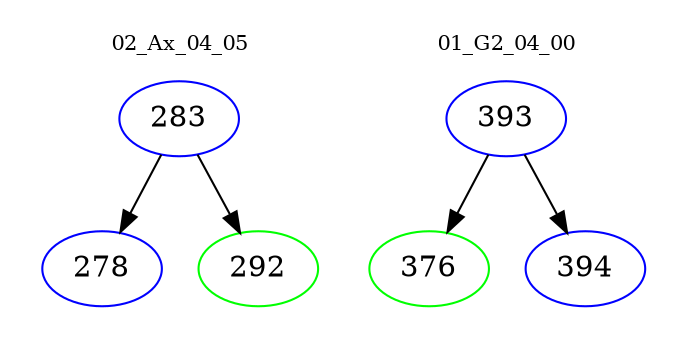 digraph{
subgraph cluster_0 {
color = white
label = "02_Ax_04_05";
fontsize=10;
T0_283 [label="283", color="blue"]
T0_283 -> T0_278 [color="black"]
T0_278 [label="278", color="blue"]
T0_283 -> T0_292 [color="black"]
T0_292 [label="292", color="green"]
}
subgraph cluster_1 {
color = white
label = "01_G2_04_00";
fontsize=10;
T1_393 [label="393", color="blue"]
T1_393 -> T1_376 [color="black"]
T1_376 [label="376", color="green"]
T1_393 -> T1_394 [color="black"]
T1_394 [label="394", color="blue"]
}
}
